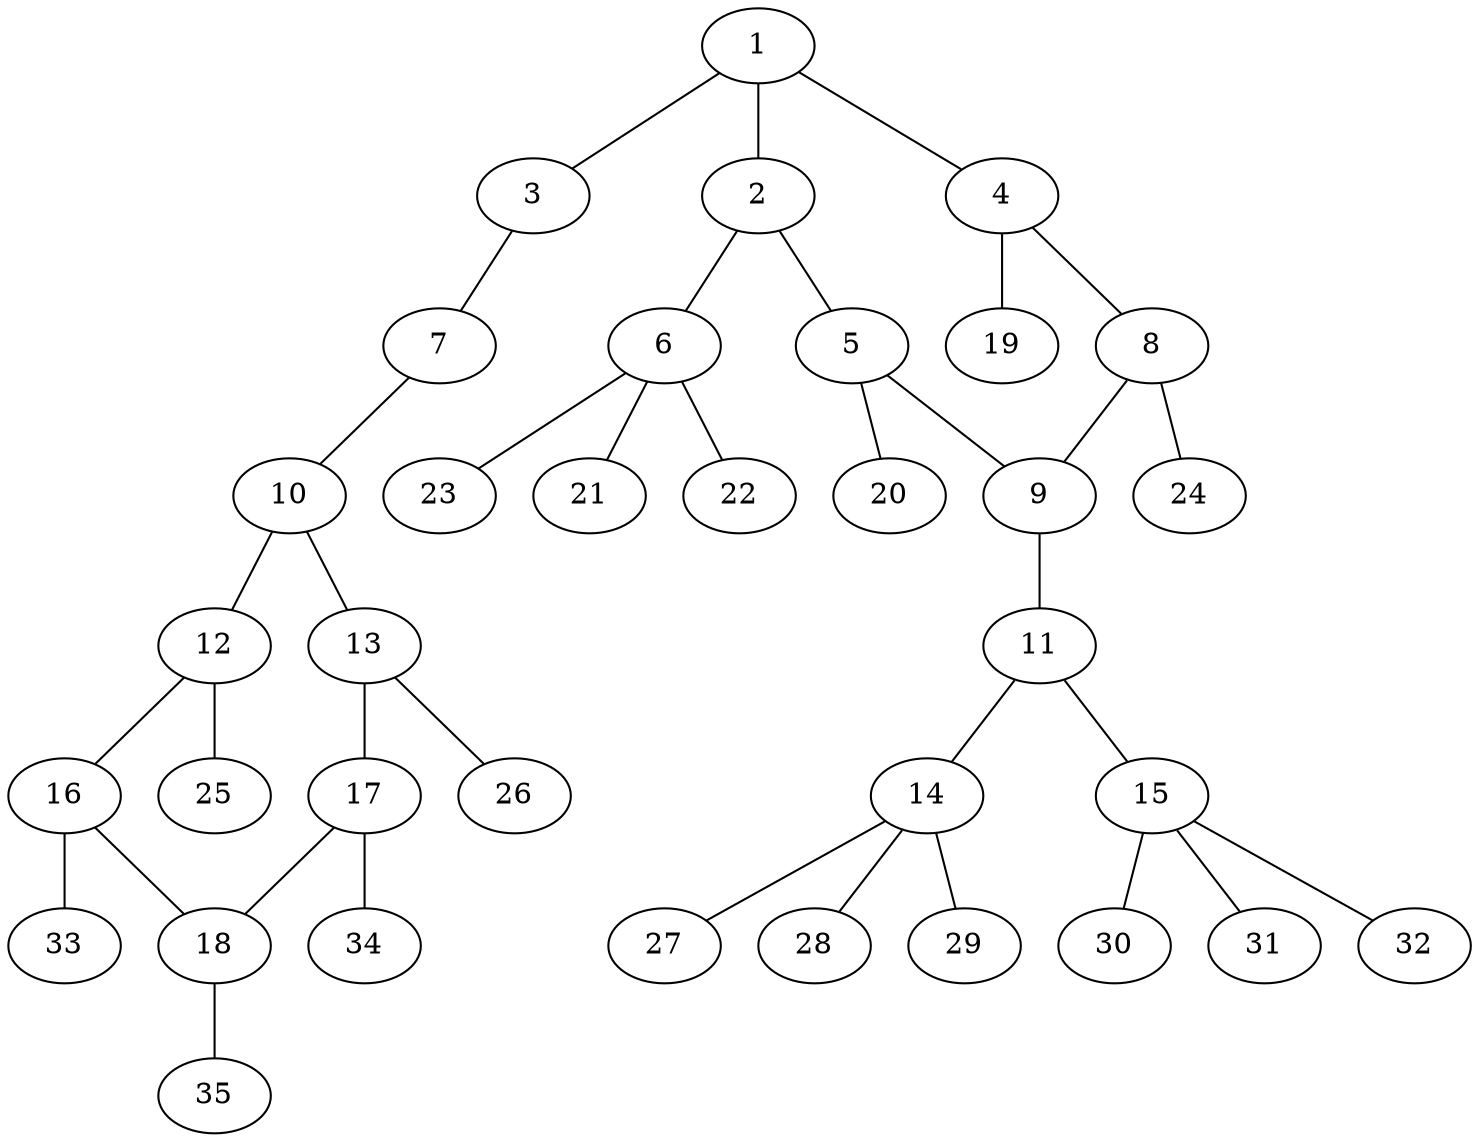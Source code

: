 graph molecule_2938 {
	1	 [chem=C];
	2	 [chem=C];
	1 -- 2	 [valence=2];
	3	 [chem=N];
	1 -- 3	 [valence=1];
	4	 [chem=C];
	1 -- 4	 [valence=1];
	5	 [chem=C];
	2 -- 5	 [valence=1];
	6	 [chem=C];
	2 -- 6	 [valence=1];
	7	 [chem=N];
	3 -- 7	 [valence=2];
	8	 [chem=C];
	4 -- 8	 [valence=2];
	19	 [chem=H];
	4 -- 19	 [valence=1];
	9	 [chem=C];
	5 -- 9	 [valence=2];
	20	 [chem=H];
	5 -- 20	 [valence=1];
	21	 [chem=H];
	6 -- 21	 [valence=1];
	22	 [chem=H];
	6 -- 22	 [valence=1];
	23	 [chem=H];
	6 -- 23	 [valence=1];
	10	 [chem=C];
	7 -- 10	 [valence=1];
	8 -- 9	 [valence=1];
	24	 [chem=H];
	8 -- 24	 [valence=1];
	11	 [chem=N];
	9 -- 11	 [valence=1];
	12	 [chem=C];
	10 -- 12	 [valence=2];
	13	 [chem=C];
	10 -- 13	 [valence=1];
	14	 [chem=C];
	11 -- 14	 [valence=1];
	15	 [chem=C];
	11 -- 15	 [valence=1];
	16	 [chem=C];
	12 -- 16	 [valence=1];
	25	 [chem=H];
	12 -- 25	 [valence=1];
	17	 [chem=C];
	13 -- 17	 [valence=2];
	26	 [chem=H];
	13 -- 26	 [valence=1];
	27	 [chem=H];
	14 -- 27	 [valence=1];
	28	 [chem=H];
	14 -- 28	 [valence=1];
	29	 [chem=H];
	14 -- 29	 [valence=1];
	30	 [chem=H];
	15 -- 30	 [valence=1];
	31	 [chem=H];
	15 -- 31	 [valence=1];
	32	 [chem=H];
	15 -- 32	 [valence=1];
	18	 [chem=C];
	16 -- 18	 [valence=2];
	33	 [chem=H];
	16 -- 33	 [valence=1];
	17 -- 18	 [valence=1];
	34	 [chem=H];
	17 -- 34	 [valence=1];
	35	 [chem=H];
	18 -- 35	 [valence=1];
}
